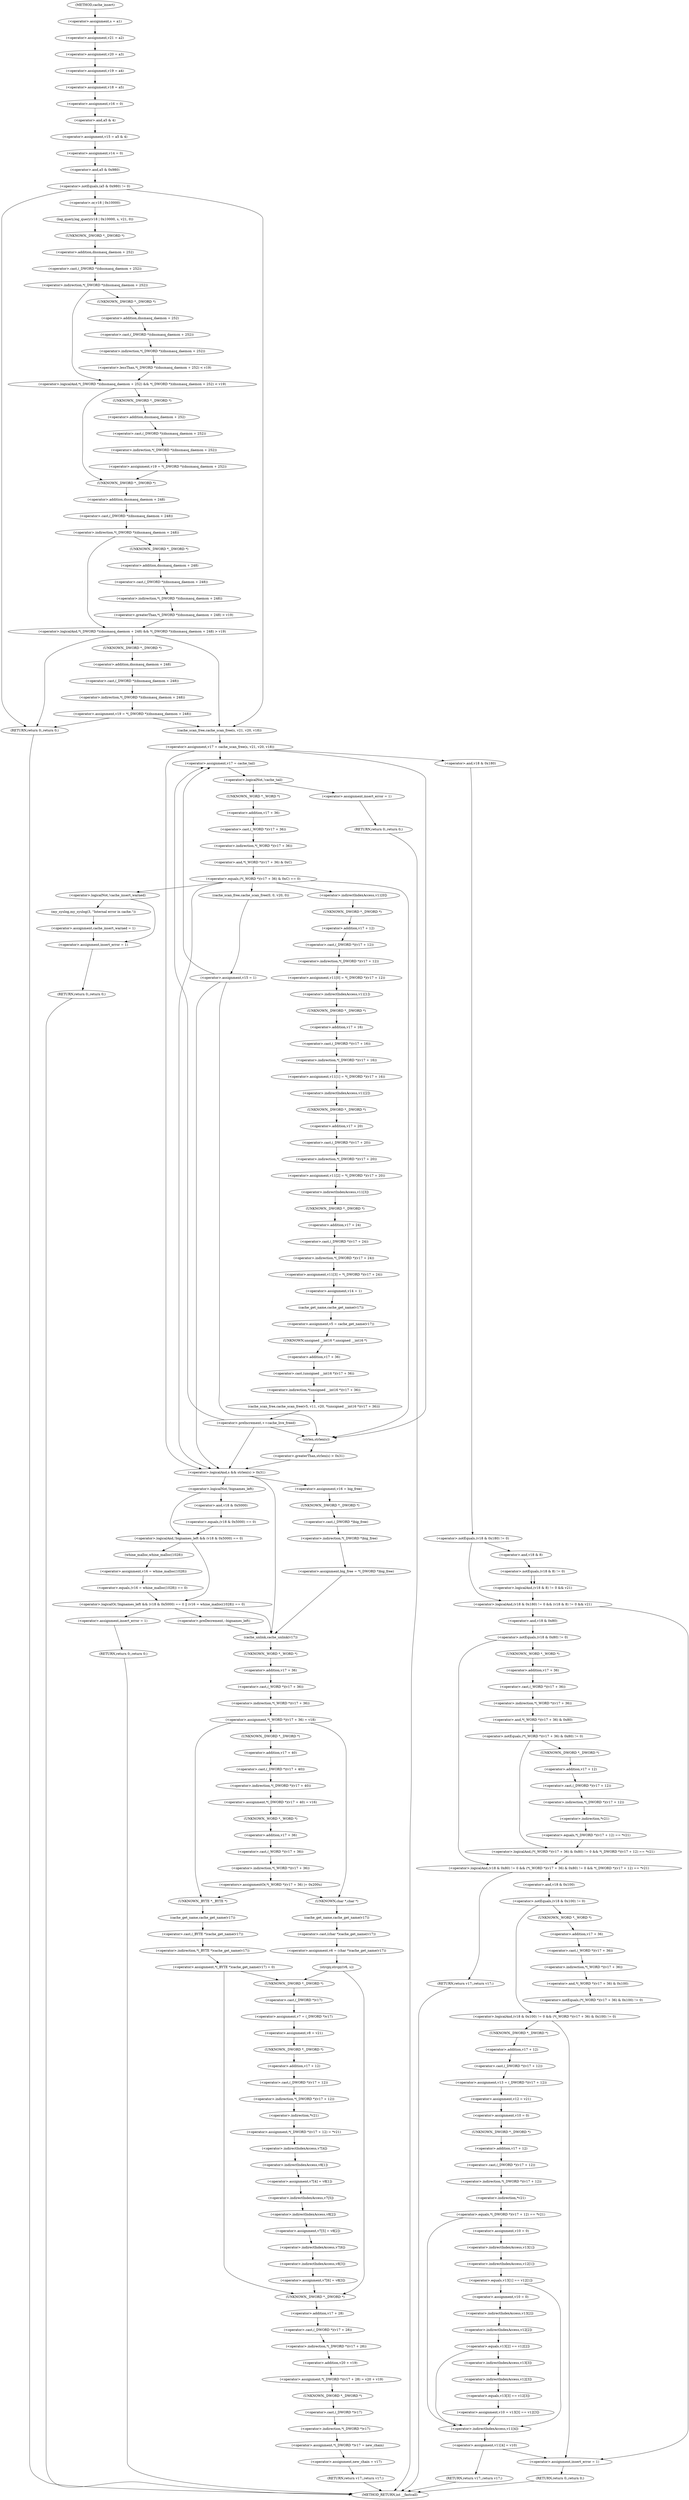 digraph cache_insert {  
"1000142" [label = "(<operator>.assignment,s = a1)" ]
"1000145" [label = "(<operator>.assignment,v21 = a2)" ]
"1000148" [label = "(<operator>.assignment,v20 = a3)" ]
"1000151" [label = "(<operator>.assignment,v19 = a4)" ]
"1000154" [label = "(<operator>.assignment,v18 = a5)" ]
"1000157" [label = "(<operator>.assignment,v16 = 0)" ]
"1000160" [label = "(<operator>.assignment,v15 = a5 & 4)" ]
"1000162" [label = "(<operator>.and,a5 & 4)" ]
"1000165" [label = "(<operator>.assignment,v14 = 0)" ]
"1000169" [label = "(<operator>.notEquals,(a5 & 0x980) != 0)" ]
"1000170" [label = "(<operator>.and,a5 & 0x980)" ]
"1000175" [label = "(log_query,log_query(v18 | 0x10000, s, v21, 0))" ]
"1000176" [label = "(<operator>.or,v18 | 0x10000)" ]
"1000183" [label = "(<operator>.logicalAnd,*(_DWORD *)(dnsmasq_daemon + 252) && *(_DWORD *)(dnsmasq_daemon + 252) < v19)" ]
"1000184" [label = "(<operator>.indirection,*(_DWORD *)(dnsmasq_daemon + 252))" ]
"1000185" [label = "(<operator>.cast,(_DWORD *)(dnsmasq_daemon + 252))" ]
"1000186" [label = "(UNKNOWN,_DWORD *,_DWORD *)" ]
"1000187" [label = "(<operator>.addition,dnsmasq_daemon + 252)" ]
"1000190" [label = "(<operator>.lessThan,*(_DWORD *)(dnsmasq_daemon + 252) < v19)" ]
"1000191" [label = "(<operator>.indirection,*(_DWORD *)(dnsmasq_daemon + 252))" ]
"1000192" [label = "(<operator>.cast,(_DWORD *)(dnsmasq_daemon + 252))" ]
"1000193" [label = "(UNKNOWN,_DWORD *,_DWORD *)" ]
"1000194" [label = "(<operator>.addition,dnsmasq_daemon + 252)" ]
"1000198" [label = "(<operator>.assignment,v19 = *(_DWORD *)(dnsmasq_daemon + 252))" ]
"1000200" [label = "(<operator>.indirection,*(_DWORD *)(dnsmasq_daemon + 252))" ]
"1000201" [label = "(<operator>.cast,(_DWORD *)(dnsmasq_daemon + 252))" ]
"1000202" [label = "(UNKNOWN,_DWORD *,_DWORD *)" ]
"1000203" [label = "(<operator>.addition,dnsmasq_daemon + 252)" ]
"1000207" [label = "(<operator>.logicalAnd,*(_DWORD *)(dnsmasq_daemon + 248) && *(_DWORD *)(dnsmasq_daemon + 248) > v19)" ]
"1000208" [label = "(<operator>.indirection,*(_DWORD *)(dnsmasq_daemon + 248))" ]
"1000209" [label = "(<operator>.cast,(_DWORD *)(dnsmasq_daemon + 248))" ]
"1000210" [label = "(UNKNOWN,_DWORD *,_DWORD *)" ]
"1000211" [label = "(<operator>.addition,dnsmasq_daemon + 248)" ]
"1000214" [label = "(<operator>.greaterThan,*(_DWORD *)(dnsmasq_daemon + 248) > v19)" ]
"1000215" [label = "(<operator>.indirection,*(_DWORD *)(dnsmasq_daemon + 248))" ]
"1000216" [label = "(<operator>.cast,(_DWORD *)(dnsmasq_daemon + 248))" ]
"1000217" [label = "(UNKNOWN,_DWORD *,_DWORD *)" ]
"1000218" [label = "(<operator>.addition,dnsmasq_daemon + 248)" ]
"1000222" [label = "(<operator>.assignment,v19 = *(_DWORD *)(dnsmasq_daemon + 248))" ]
"1000224" [label = "(<operator>.indirection,*(_DWORD *)(dnsmasq_daemon + 248))" ]
"1000225" [label = "(<operator>.cast,(_DWORD *)(dnsmasq_daemon + 248))" ]
"1000226" [label = "(UNKNOWN,_DWORD *,_DWORD *)" ]
"1000227" [label = "(<operator>.addition,dnsmasq_daemon + 248)" ]
"1000232" [label = "(RETURN,return 0;,return 0;)" ]
"1000234" [label = "(<operator>.assignment,v17 = cache_scan_free(s, v21, v20, v18))" ]
"1000236" [label = "(cache_scan_free,cache_scan_free(s, v21, v20, v18))" ]
"1000245" [label = "(<operator>.logicalAnd,(v18 & 0x180) != 0 && (v18 & 8) != 0 && v21)" ]
"1000246" [label = "(<operator>.notEquals,(v18 & 0x180) != 0)" ]
"1000247" [label = "(<operator>.and,v18 & 0x180)" ]
"1000251" [label = "(<operator>.logicalAnd,(v18 & 8) != 0 && v21)" ]
"1000252" [label = "(<operator>.notEquals,(v18 & 8) != 0)" ]
"1000253" [label = "(<operator>.and,v18 & 8)" ]
"1000260" [label = "(<operator>.logicalAnd,(v18 & 0x80) != 0 && (*(_WORD *)(v17 + 36) & 0x80) != 0 && *(_DWORD *)(v17 + 12) == *v21)" ]
"1000261" [label = "(<operator>.notEquals,(v18 & 0x80) != 0)" ]
"1000262" [label = "(<operator>.and,v18 & 0x80)" ]
"1000266" [label = "(<operator>.logicalAnd,(*(_WORD *)(v17 + 36) & 0x80) != 0 && *(_DWORD *)(v17 + 12) == *v21)" ]
"1000267" [label = "(<operator>.notEquals,(*(_WORD *)(v17 + 36) & 0x80) != 0)" ]
"1000268" [label = "(<operator>.and,*(_WORD *)(v17 + 36) & 0x80)" ]
"1000269" [label = "(<operator>.indirection,*(_WORD *)(v17 + 36))" ]
"1000270" [label = "(<operator>.cast,(_WORD *)(v17 + 36))" ]
"1000271" [label = "(UNKNOWN,_WORD *,_WORD *)" ]
"1000272" [label = "(<operator>.addition,v17 + 36)" ]
"1000277" [label = "(<operator>.equals,*(_DWORD *)(v17 + 12) == *v21)" ]
"1000278" [label = "(<operator>.indirection,*(_DWORD *)(v17 + 12))" ]
"1000279" [label = "(<operator>.cast,(_DWORD *)(v17 + 12))" ]
"1000280" [label = "(UNKNOWN,_DWORD *,_DWORD *)" ]
"1000281" [label = "(<operator>.addition,v17 + 12)" ]
"1000284" [label = "(<operator>.indirection,*v21)" ]
"1000286" [label = "(RETURN,return v17;,return v17;)" ]
"1000289" [label = "(<operator>.logicalAnd,(v18 & 0x100) != 0 && (*(_WORD *)(v17 + 36) & 0x100) != 0)" ]
"1000290" [label = "(<operator>.notEquals,(v18 & 0x100) != 0)" ]
"1000291" [label = "(<operator>.and,v18 & 0x100)" ]
"1000295" [label = "(<operator>.notEquals,(*(_WORD *)(v17 + 36) & 0x100) != 0)" ]
"1000296" [label = "(<operator>.and,*(_WORD *)(v17 + 36) & 0x100)" ]
"1000297" [label = "(<operator>.indirection,*(_WORD *)(v17 + 36))" ]
"1000298" [label = "(<operator>.cast,(_WORD *)(v17 + 36))" ]
"1000299" [label = "(UNKNOWN,_WORD *,_WORD *)" ]
"1000300" [label = "(<operator>.addition,v17 + 36)" ]
"1000306" [label = "(<operator>.assignment,v13 = (_DWORD *)(v17 + 12))" ]
"1000308" [label = "(<operator>.cast,(_DWORD *)(v17 + 12))" ]
"1000309" [label = "(UNKNOWN,_DWORD *,_DWORD *)" ]
"1000310" [label = "(<operator>.addition,v17 + 12)" ]
"1000313" [label = "(<operator>.assignment,v12 = v21)" ]
"1000316" [label = "(<operator>.assignment,v10 = 0)" ]
"1000320" [label = "(<operator>.equals,*(_DWORD *)(v17 + 12) == *v21)" ]
"1000321" [label = "(<operator>.indirection,*(_DWORD *)(v17 + 12))" ]
"1000322" [label = "(<operator>.cast,(_DWORD *)(v17 + 12))" ]
"1000323" [label = "(UNKNOWN,_DWORD *,_DWORD *)" ]
"1000324" [label = "(<operator>.addition,v17 + 12)" ]
"1000327" [label = "(<operator>.indirection,*v21)" ]
"1000330" [label = "(<operator>.assignment,v10 = 0)" ]
"1000334" [label = "(<operator>.equals,v13[1] == v12[1])" ]
"1000335" [label = "(<operator>.indirectIndexAccess,v13[1])" ]
"1000338" [label = "(<operator>.indirectIndexAccess,v12[1])" ]
"1000342" [label = "(<operator>.assignment,v10 = 0)" ]
"1000346" [label = "(<operator>.equals,v13[2] == v12[2])" ]
"1000347" [label = "(<operator>.indirectIndexAccess,v13[2])" ]
"1000350" [label = "(<operator>.indirectIndexAccess,v12[2])" ]
"1000353" [label = "(<operator>.assignment,v10 = v13[3] == v12[3])" ]
"1000355" [label = "(<operator>.equals,v13[3] == v12[3])" ]
"1000356" [label = "(<operator>.indirectIndexAccess,v13[3])" ]
"1000359" [label = "(<operator>.indirectIndexAccess,v12[3])" ]
"1000362" [label = "(<operator>.assignment,v11[4] = v10)" ]
"1000363" [label = "(<operator>.indirectIndexAccess,v11[4])" ]
"1000369" [label = "(RETURN,return v17;,return v17;)" ]
"1000371" [label = "(<operator>.assignment,insert_error = 1)" ]
"1000374" [label = "(RETURN,return 0;,return 0;)" ]
"1000379" [label = "(<operator>.assignment,v17 = cache_tail)" ]
"1000383" [label = "(<operator>.logicalNot,!cache_tail)" ]
"1000386" [label = "(<operator>.assignment,insert_error = 1)" ]
"1000389" [label = "(RETURN,return 0;,return 0;)" ]
"1000392" [label = "(<operator>.equals,(*(_WORD *)(v17 + 36) & 0xC) == 0)" ]
"1000393" [label = "(<operator>.and,*(_WORD *)(v17 + 36) & 0xC)" ]
"1000394" [label = "(<operator>.indirection,*(_WORD *)(v17 + 36))" ]
"1000395" [label = "(<operator>.cast,(_WORD *)(v17 + 36))" ]
"1000396" [label = "(UNKNOWN,_WORD *,_WORD *)" ]
"1000397" [label = "(<operator>.addition,v17 + 36)" ]
"1000407" [label = "(<operator>.logicalNot,!cache_insert_warned)" ]
"1000410" [label = "(my_syslog,my_syslog(3, \"Internal error in cache.\"))" ]
"1000413" [label = "(<operator>.assignment,cache_insert_warned = 1)" ]
"1000416" [label = "(<operator>.assignment,insert_error = 1)" ]
"1000419" [label = "(RETURN,return 0;,return 0;)" ]
"1000424" [label = "(<operator>.assignment,v11[0] = *(_DWORD *)(v17 + 12))" ]
"1000425" [label = "(<operator>.indirectIndexAccess,v11[0])" ]
"1000428" [label = "(<operator>.indirection,*(_DWORD *)(v17 + 12))" ]
"1000429" [label = "(<operator>.cast,(_DWORD *)(v17 + 12))" ]
"1000430" [label = "(UNKNOWN,_DWORD *,_DWORD *)" ]
"1000431" [label = "(<operator>.addition,v17 + 12)" ]
"1000434" [label = "(<operator>.assignment,v11[1] = *(_DWORD *)(v17 + 16))" ]
"1000435" [label = "(<operator>.indirectIndexAccess,v11[1])" ]
"1000438" [label = "(<operator>.indirection,*(_DWORD *)(v17 + 16))" ]
"1000439" [label = "(<operator>.cast,(_DWORD *)(v17 + 16))" ]
"1000440" [label = "(UNKNOWN,_DWORD *,_DWORD *)" ]
"1000441" [label = "(<operator>.addition,v17 + 16)" ]
"1000444" [label = "(<operator>.assignment,v11[2] = *(_DWORD *)(v17 + 20))" ]
"1000445" [label = "(<operator>.indirectIndexAccess,v11[2])" ]
"1000448" [label = "(<operator>.indirection,*(_DWORD *)(v17 + 20))" ]
"1000449" [label = "(<operator>.cast,(_DWORD *)(v17 + 20))" ]
"1000450" [label = "(UNKNOWN,_DWORD *,_DWORD *)" ]
"1000451" [label = "(<operator>.addition,v17 + 20)" ]
"1000454" [label = "(<operator>.assignment,v11[3] = *(_DWORD *)(v17 + 24))" ]
"1000455" [label = "(<operator>.indirectIndexAccess,v11[3])" ]
"1000458" [label = "(<operator>.indirection,*(_DWORD *)(v17 + 24))" ]
"1000459" [label = "(<operator>.cast,(_DWORD *)(v17 + 24))" ]
"1000460" [label = "(UNKNOWN,_DWORD *,_DWORD *)" ]
"1000461" [label = "(<operator>.addition,v17 + 24)" ]
"1000464" [label = "(<operator>.assignment,v14 = 1)" ]
"1000467" [label = "(<operator>.assignment,v5 = cache_get_name(v17))" ]
"1000469" [label = "(cache_get_name,cache_get_name(v17))" ]
"1000471" [label = "(cache_scan_free,cache_scan_free(v5, v11, v20, *(unsigned __int16 *)(v17 + 36)))" ]
"1000475" [label = "(<operator>.indirection,*(unsigned __int16 *)(v17 + 36))" ]
"1000476" [label = "(<operator>.cast,(unsigned __int16 *)(v17 + 36))" ]
"1000477" [label = "(UNKNOWN,unsigned __int16 *,unsigned __int16 *)" ]
"1000478" [label = "(<operator>.addition,v17 + 36)" ]
"1000481" [label = "(<operator>.preIncrement,++cache_live_freed)" ]
"1000485" [label = "(cache_scan_free,cache_scan_free(0, 0, v20, 0))" ]
"1000490" [label = "(<operator>.assignment,v15 = 1)" ]
"1000494" [label = "(<operator>.logicalAnd,s && strlen(s) > 0x31)" ]
"1000496" [label = "(<operator>.greaterThan,strlen(s) > 0x31)" ]
"1000497" [label = "(strlen,strlen(s))" ]
"1000504" [label = "(<operator>.assignment,v16 = big_free)" ]
"1000507" [label = "(<operator>.assignment,big_free = *(_DWORD *)big_free)" ]
"1000509" [label = "(<operator>.indirection,*(_DWORD *)big_free)" ]
"1000510" [label = "(<operator>.cast,(_DWORD *)big_free)" ]
"1000511" [label = "(UNKNOWN,_DWORD *,_DWORD *)" ]
"1000516" [label = "(<operator>.logicalOr,!bignames_left && (v18 & 0x5000) == 0 || (v16 = whine_malloc(1028)) == 0)" ]
"1000517" [label = "(<operator>.logicalAnd,!bignames_left && (v18 & 0x5000) == 0)" ]
"1000518" [label = "(<operator>.logicalNot,!bignames_left)" ]
"1000520" [label = "(<operator>.equals,(v18 & 0x5000) == 0)" ]
"1000521" [label = "(<operator>.and,v18 & 0x5000)" ]
"1000525" [label = "(<operator>.equals,(v16 = whine_malloc(1028)) == 0)" ]
"1000526" [label = "(<operator>.assignment,v16 = whine_malloc(1028))" ]
"1000528" [label = "(whine_malloc,whine_malloc(1028))" ]
"1000532" [label = "(<operator>.assignment,insert_error = 1)" ]
"1000535" [label = "(RETURN,return 0;,return 0;)" ]
"1000539" [label = "(<operator>.preDecrement,--bignames_left)" ]
"1000541" [label = "(cache_unlink,cache_unlink(v17))" ]
"1000543" [label = "(<operator>.assignment,*(_WORD *)(v17 + 36) = v18)" ]
"1000544" [label = "(<operator>.indirection,*(_WORD *)(v17 + 36))" ]
"1000545" [label = "(<operator>.cast,(_WORD *)(v17 + 36))" ]
"1000546" [label = "(UNKNOWN,_WORD *,_WORD *)" ]
"1000547" [label = "(<operator>.addition,v17 + 36)" ]
"1000554" [label = "(<operator>.assignment,*(_DWORD *)(v17 + 40) = v16)" ]
"1000555" [label = "(<operator>.indirection,*(_DWORD *)(v17 + 40))" ]
"1000556" [label = "(<operator>.cast,(_DWORD *)(v17 + 40))" ]
"1000557" [label = "(UNKNOWN,_DWORD *,_DWORD *)" ]
"1000558" [label = "(<operator>.addition,v17 + 40)" ]
"1000562" [label = "(<operators>.assignmentOr,*(_WORD *)(v17 + 36) |= 0x200u)" ]
"1000563" [label = "(<operator>.indirection,*(_WORD *)(v17 + 36))" ]
"1000564" [label = "(<operator>.cast,(_WORD *)(v17 + 36))" ]
"1000565" [label = "(UNKNOWN,_WORD *,_WORD *)" ]
"1000566" [label = "(<operator>.addition,v17 + 36)" ]
"1000573" [label = "(<operator>.assignment,v6 = (char *)cache_get_name(v17))" ]
"1000575" [label = "(<operator>.cast,(char *)cache_get_name(v17))" ]
"1000576" [label = "(UNKNOWN,char *,char *)" ]
"1000577" [label = "(cache_get_name,cache_get_name(v17))" ]
"1000579" [label = "(strcpy,strcpy(v6, s))" ]
"1000584" [label = "(<operator>.assignment,*(_BYTE *)cache_get_name(v17) = 0)" ]
"1000585" [label = "(<operator>.indirection,*(_BYTE *)cache_get_name(v17))" ]
"1000586" [label = "(<operator>.cast,(_BYTE *)cache_get_name(v17))" ]
"1000587" [label = "(UNKNOWN,_BYTE *,_BYTE *)" ]
"1000588" [label = "(cache_get_name,cache_get_name(v17))" ]
"1000594" [label = "(<operator>.assignment,v7 = (_DWORD *)v17)" ]
"1000596" [label = "(<operator>.cast,(_DWORD *)v17)" ]
"1000597" [label = "(UNKNOWN,_DWORD *,_DWORD *)" ]
"1000599" [label = "(<operator>.assignment,v8 = v21)" ]
"1000602" [label = "(<operator>.assignment,*(_DWORD *)(v17 + 12) = *v21)" ]
"1000603" [label = "(<operator>.indirection,*(_DWORD *)(v17 + 12))" ]
"1000604" [label = "(<operator>.cast,(_DWORD *)(v17 + 12))" ]
"1000605" [label = "(UNKNOWN,_DWORD *,_DWORD *)" ]
"1000606" [label = "(<operator>.addition,v17 + 12)" ]
"1000609" [label = "(<operator>.indirection,*v21)" ]
"1000611" [label = "(<operator>.assignment,v7[4] = v8[1])" ]
"1000612" [label = "(<operator>.indirectIndexAccess,v7[4])" ]
"1000615" [label = "(<operator>.indirectIndexAccess,v8[1])" ]
"1000618" [label = "(<operator>.assignment,v7[5] = v8[2])" ]
"1000619" [label = "(<operator>.indirectIndexAccess,v7[5])" ]
"1000622" [label = "(<operator>.indirectIndexAccess,v8[2])" ]
"1000625" [label = "(<operator>.assignment,v7[6] = v8[3])" ]
"1000626" [label = "(<operator>.indirectIndexAccess,v7[6])" ]
"1000629" [label = "(<operator>.indirectIndexAccess,v8[3])" ]
"1000632" [label = "(<operator>.assignment,*(_DWORD *)(v17 + 28) = v20 + v19)" ]
"1000633" [label = "(<operator>.indirection,*(_DWORD *)(v17 + 28))" ]
"1000634" [label = "(<operator>.cast,(_DWORD *)(v17 + 28))" ]
"1000635" [label = "(UNKNOWN,_DWORD *,_DWORD *)" ]
"1000636" [label = "(<operator>.addition,v17 + 28)" ]
"1000639" [label = "(<operator>.addition,v20 + v19)" ]
"1000642" [label = "(<operator>.assignment,*(_DWORD *)v17 = new_chain)" ]
"1000643" [label = "(<operator>.indirection,*(_DWORD *)v17)" ]
"1000644" [label = "(<operator>.cast,(_DWORD *)v17)" ]
"1000645" [label = "(UNKNOWN,_DWORD *,_DWORD *)" ]
"1000648" [label = "(<operator>.assignment,new_chain = v17)" ]
"1000651" [label = "(RETURN,return v17;,return v17;)" ]
"1000118" [label = "(METHOD,cache_insert)" ]
"1000653" [label = "(METHOD_RETURN,int __fastcall)" ]
  "1000142" -> "1000145" 
  "1000145" -> "1000148" 
  "1000148" -> "1000151" 
  "1000151" -> "1000154" 
  "1000154" -> "1000157" 
  "1000157" -> "1000162" 
  "1000160" -> "1000165" 
  "1000162" -> "1000160" 
  "1000165" -> "1000170" 
  "1000169" -> "1000176" 
  "1000169" -> "1000232" 
  "1000169" -> "1000236" 
  "1000170" -> "1000169" 
  "1000175" -> "1000186" 
  "1000176" -> "1000175" 
  "1000183" -> "1000210" 
  "1000183" -> "1000202" 
  "1000184" -> "1000193" 
  "1000184" -> "1000183" 
  "1000185" -> "1000184" 
  "1000186" -> "1000187" 
  "1000187" -> "1000185" 
  "1000190" -> "1000183" 
  "1000191" -> "1000190" 
  "1000192" -> "1000191" 
  "1000193" -> "1000194" 
  "1000194" -> "1000192" 
  "1000198" -> "1000210" 
  "1000200" -> "1000198" 
  "1000201" -> "1000200" 
  "1000202" -> "1000203" 
  "1000203" -> "1000201" 
  "1000207" -> "1000226" 
  "1000207" -> "1000232" 
  "1000207" -> "1000236" 
  "1000208" -> "1000217" 
  "1000208" -> "1000207" 
  "1000209" -> "1000208" 
  "1000210" -> "1000211" 
  "1000211" -> "1000209" 
  "1000214" -> "1000207" 
  "1000215" -> "1000214" 
  "1000216" -> "1000215" 
  "1000217" -> "1000218" 
  "1000218" -> "1000216" 
  "1000222" -> "1000232" 
  "1000222" -> "1000236" 
  "1000224" -> "1000222" 
  "1000225" -> "1000224" 
  "1000226" -> "1000227" 
  "1000227" -> "1000225" 
  "1000232" -> "1000653" 
  "1000234" -> "1000247" 
  "1000234" -> "1000379" 
  "1000234" -> "1000494" 
  "1000234" -> "1000497" 
  "1000236" -> "1000234" 
  "1000245" -> "1000262" 
  "1000245" -> "1000371" 
  "1000246" -> "1000245" 
  "1000246" -> "1000253" 
  "1000247" -> "1000246" 
  "1000251" -> "1000245" 
  "1000252" -> "1000251" 
  "1000252" -> "1000251" 
  "1000253" -> "1000252" 
  "1000260" -> "1000286" 
  "1000260" -> "1000291" 
  "1000261" -> "1000271" 
  "1000261" -> "1000260" 
  "1000262" -> "1000261" 
  "1000266" -> "1000260" 
  "1000267" -> "1000280" 
  "1000267" -> "1000266" 
  "1000268" -> "1000267" 
  "1000269" -> "1000268" 
  "1000270" -> "1000269" 
  "1000271" -> "1000272" 
  "1000272" -> "1000270" 
  "1000277" -> "1000266" 
  "1000278" -> "1000284" 
  "1000279" -> "1000278" 
  "1000280" -> "1000281" 
  "1000281" -> "1000279" 
  "1000284" -> "1000277" 
  "1000286" -> "1000653" 
  "1000289" -> "1000309" 
  "1000289" -> "1000371" 
  "1000290" -> "1000299" 
  "1000290" -> "1000289" 
  "1000291" -> "1000290" 
  "1000295" -> "1000289" 
  "1000296" -> "1000295" 
  "1000297" -> "1000296" 
  "1000298" -> "1000297" 
  "1000299" -> "1000300" 
  "1000300" -> "1000298" 
  "1000306" -> "1000313" 
  "1000308" -> "1000306" 
  "1000309" -> "1000310" 
  "1000310" -> "1000308" 
  "1000313" -> "1000316" 
  "1000316" -> "1000323" 
  "1000320" -> "1000330" 
  "1000320" -> "1000363" 
  "1000321" -> "1000327" 
  "1000322" -> "1000321" 
  "1000323" -> "1000324" 
  "1000324" -> "1000322" 
  "1000327" -> "1000320" 
  "1000330" -> "1000335" 
  "1000334" -> "1000342" 
  "1000334" -> "1000363" 
  "1000335" -> "1000338" 
  "1000338" -> "1000334" 
  "1000342" -> "1000347" 
  "1000346" -> "1000356" 
  "1000346" -> "1000363" 
  "1000347" -> "1000350" 
  "1000350" -> "1000346" 
  "1000353" -> "1000363" 
  "1000355" -> "1000353" 
  "1000356" -> "1000359" 
  "1000359" -> "1000355" 
  "1000362" -> "1000369" 
  "1000362" -> "1000371" 
  "1000363" -> "1000362" 
  "1000369" -> "1000653" 
  "1000371" -> "1000374" 
  "1000374" -> "1000653" 
  "1000379" -> "1000383" 
  "1000383" -> "1000396" 
  "1000383" -> "1000386" 
  "1000386" -> "1000389" 
  "1000389" -> "1000653" 
  "1000392" -> "1000494" 
  "1000392" -> "1000497" 
  "1000392" -> "1000407" 
  "1000392" -> "1000425" 
  "1000392" -> "1000485" 
  "1000393" -> "1000392" 
  "1000394" -> "1000393" 
  "1000395" -> "1000394" 
  "1000396" -> "1000397" 
  "1000397" -> "1000395" 
  "1000407" -> "1000410" 
  "1000407" -> "1000416" 
  "1000410" -> "1000413" 
  "1000413" -> "1000416" 
  "1000416" -> "1000419" 
  "1000419" -> "1000653" 
  "1000424" -> "1000435" 
  "1000425" -> "1000430" 
  "1000428" -> "1000424" 
  "1000429" -> "1000428" 
  "1000430" -> "1000431" 
  "1000431" -> "1000429" 
  "1000434" -> "1000445" 
  "1000435" -> "1000440" 
  "1000438" -> "1000434" 
  "1000439" -> "1000438" 
  "1000440" -> "1000441" 
  "1000441" -> "1000439" 
  "1000444" -> "1000455" 
  "1000445" -> "1000450" 
  "1000448" -> "1000444" 
  "1000449" -> "1000448" 
  "1000450" -> "1000451" 
  "1000451" -> "1000449" 
  "1000454" -> "1000464" 
  "1000455" -> "1000460" 
  "1000458" -> "1000454" 
  "1000459" -> "1000458" 
  "1000460" -> "1000461" 
  "1000461" -> "1000459" 
  "1000464" -> "1000469" 
  "1000467" -> "1000477" 
  "1000469" -> "1000467" 
  "1000471" -> "1000481" 
  "1000475" -> "1000471" 
  "1000476" -> "1000475" 
  "1000477" -> "1000478" 
  "1000478" -> "1000476" 
  "1000481" -> "1000379" 
  "1000481" -> "1000494" 
  "1000481" -> "1000497" 
  "1000485" -> "1000490" 
  "1000490" -> "1000379" 
  "1000490" -> "1000494" 
  "1000490" -> "1000497" 
  "1000494" -> "1000504" 
  "1000494" -> "1000518" 
  "1000494" -> "1000541" 
  "1000496" -> "1000494" 
  "1000497" -> "1000496" 
  "1000504" -> "1000511" 
  "1000507" -> "1000541" 
  "1000509" -> "1000507" 
  "1000510" -> "1000509" 
  "1000511" -> "1000510" 
  "1000516" -> "1000532" 
  "1000516" -> "1000539" 
  "1000516" -> "1000541" 
  "1000517" -> "1000516" 
  "1000517" -> "1000528" 
  "1000518" -> "1000517" 
  "1000518" -> "1000521" 
  "1000520" -> "1000517" 
  "1000521" -> "1000520" 
  "1000525" -> "1000516" 
  "1000526" -> "1000525" 
  "1000528" -> "1000526" 
  "1000532" -> "1000535" 
  "1000535" -> "1000653" 
  "1000539" -> "1000541" 
  "1000541" -> "1000546" 
  "1000543" -> "1000557" 
  "1000543" -> "1000587" 
  "1000543" -> "1000576" 
  "1000544" -> "1000543" 
  "1000545" -> "1000544" 
  "1000546" -> "1000547" 
  "1000547" -> "1000545" 
  "1000554" -> "1000565" 
  "1000555" -> "1000554" 
  "1000556" -> "1000555" 
  "1000557" -> "1000558" 
  "1000558" -> "1000556" 
  "1000562" -> "1000587" 
  "1000562" -> "1000576" 
  "1000563" -> "1000562" 
  "1000564" -> "1000563" 
  "1000565" -> "1000566" 
  "1000566" -> "1000564" 
  "1000573" -> "1000579" 
  "1000575" -> "1000573" 
  "1000576" -> "1000577" 
  "1000577" -> "1000575" 
  "1000579" -> "1000635" 
  "1000579" -> "1000597" 
  "1000584" -> "1000635" 
  "1000584" -> "1000597" 
  "1000585" -> "1000584" 
  "1000586" -> "1000585" 
  "1000587" -> "1000588" 
  "1000588" -> "1000586" 
  "1000594" -> "1000599" 
  "1000596" -> "1000594" 
  "1000597" -> "1000596" 
  "1000599" -> "1000605" 
  "1000602" -> "1000612" 
  "1000603" -> "1000609" 
  "1000604" -> "1000603" 
  "1000605" -> "1000606" 
  "1000606" -> "1000604" 
  "1000609" -> "1000602" 
  "1000611" -> "1000619" 
  "1000612" -> "1000615" 
  "1000615" -> "1000611" 
  "1000618" -> "1000626" 
  "1000619" -> "1000622" 
  "1000622" -> "1000618" 
  "1000625" -> "1000635" 
  "1000626" -> "1000629" 
  "1000629" -> "1000625" 
  "1000632" -> "1000645" 
  "1000633" -> "1000639" 
  "1000634" -> "1000633" 
  "1000635" -> "1000636" 
  "1000636" -> "1000634" 
  "1000639" -> "1000632" 
  "1000642" -> "1000648" 
  "1000643" -> "1000642" 
  "1000644" -> "1000643" 
  "1000645" -> "1000644" 
  "1000648" -> "1000651" 
  "1000651" -> "1000653" 
  "1000118" -> "1000142" 
}
